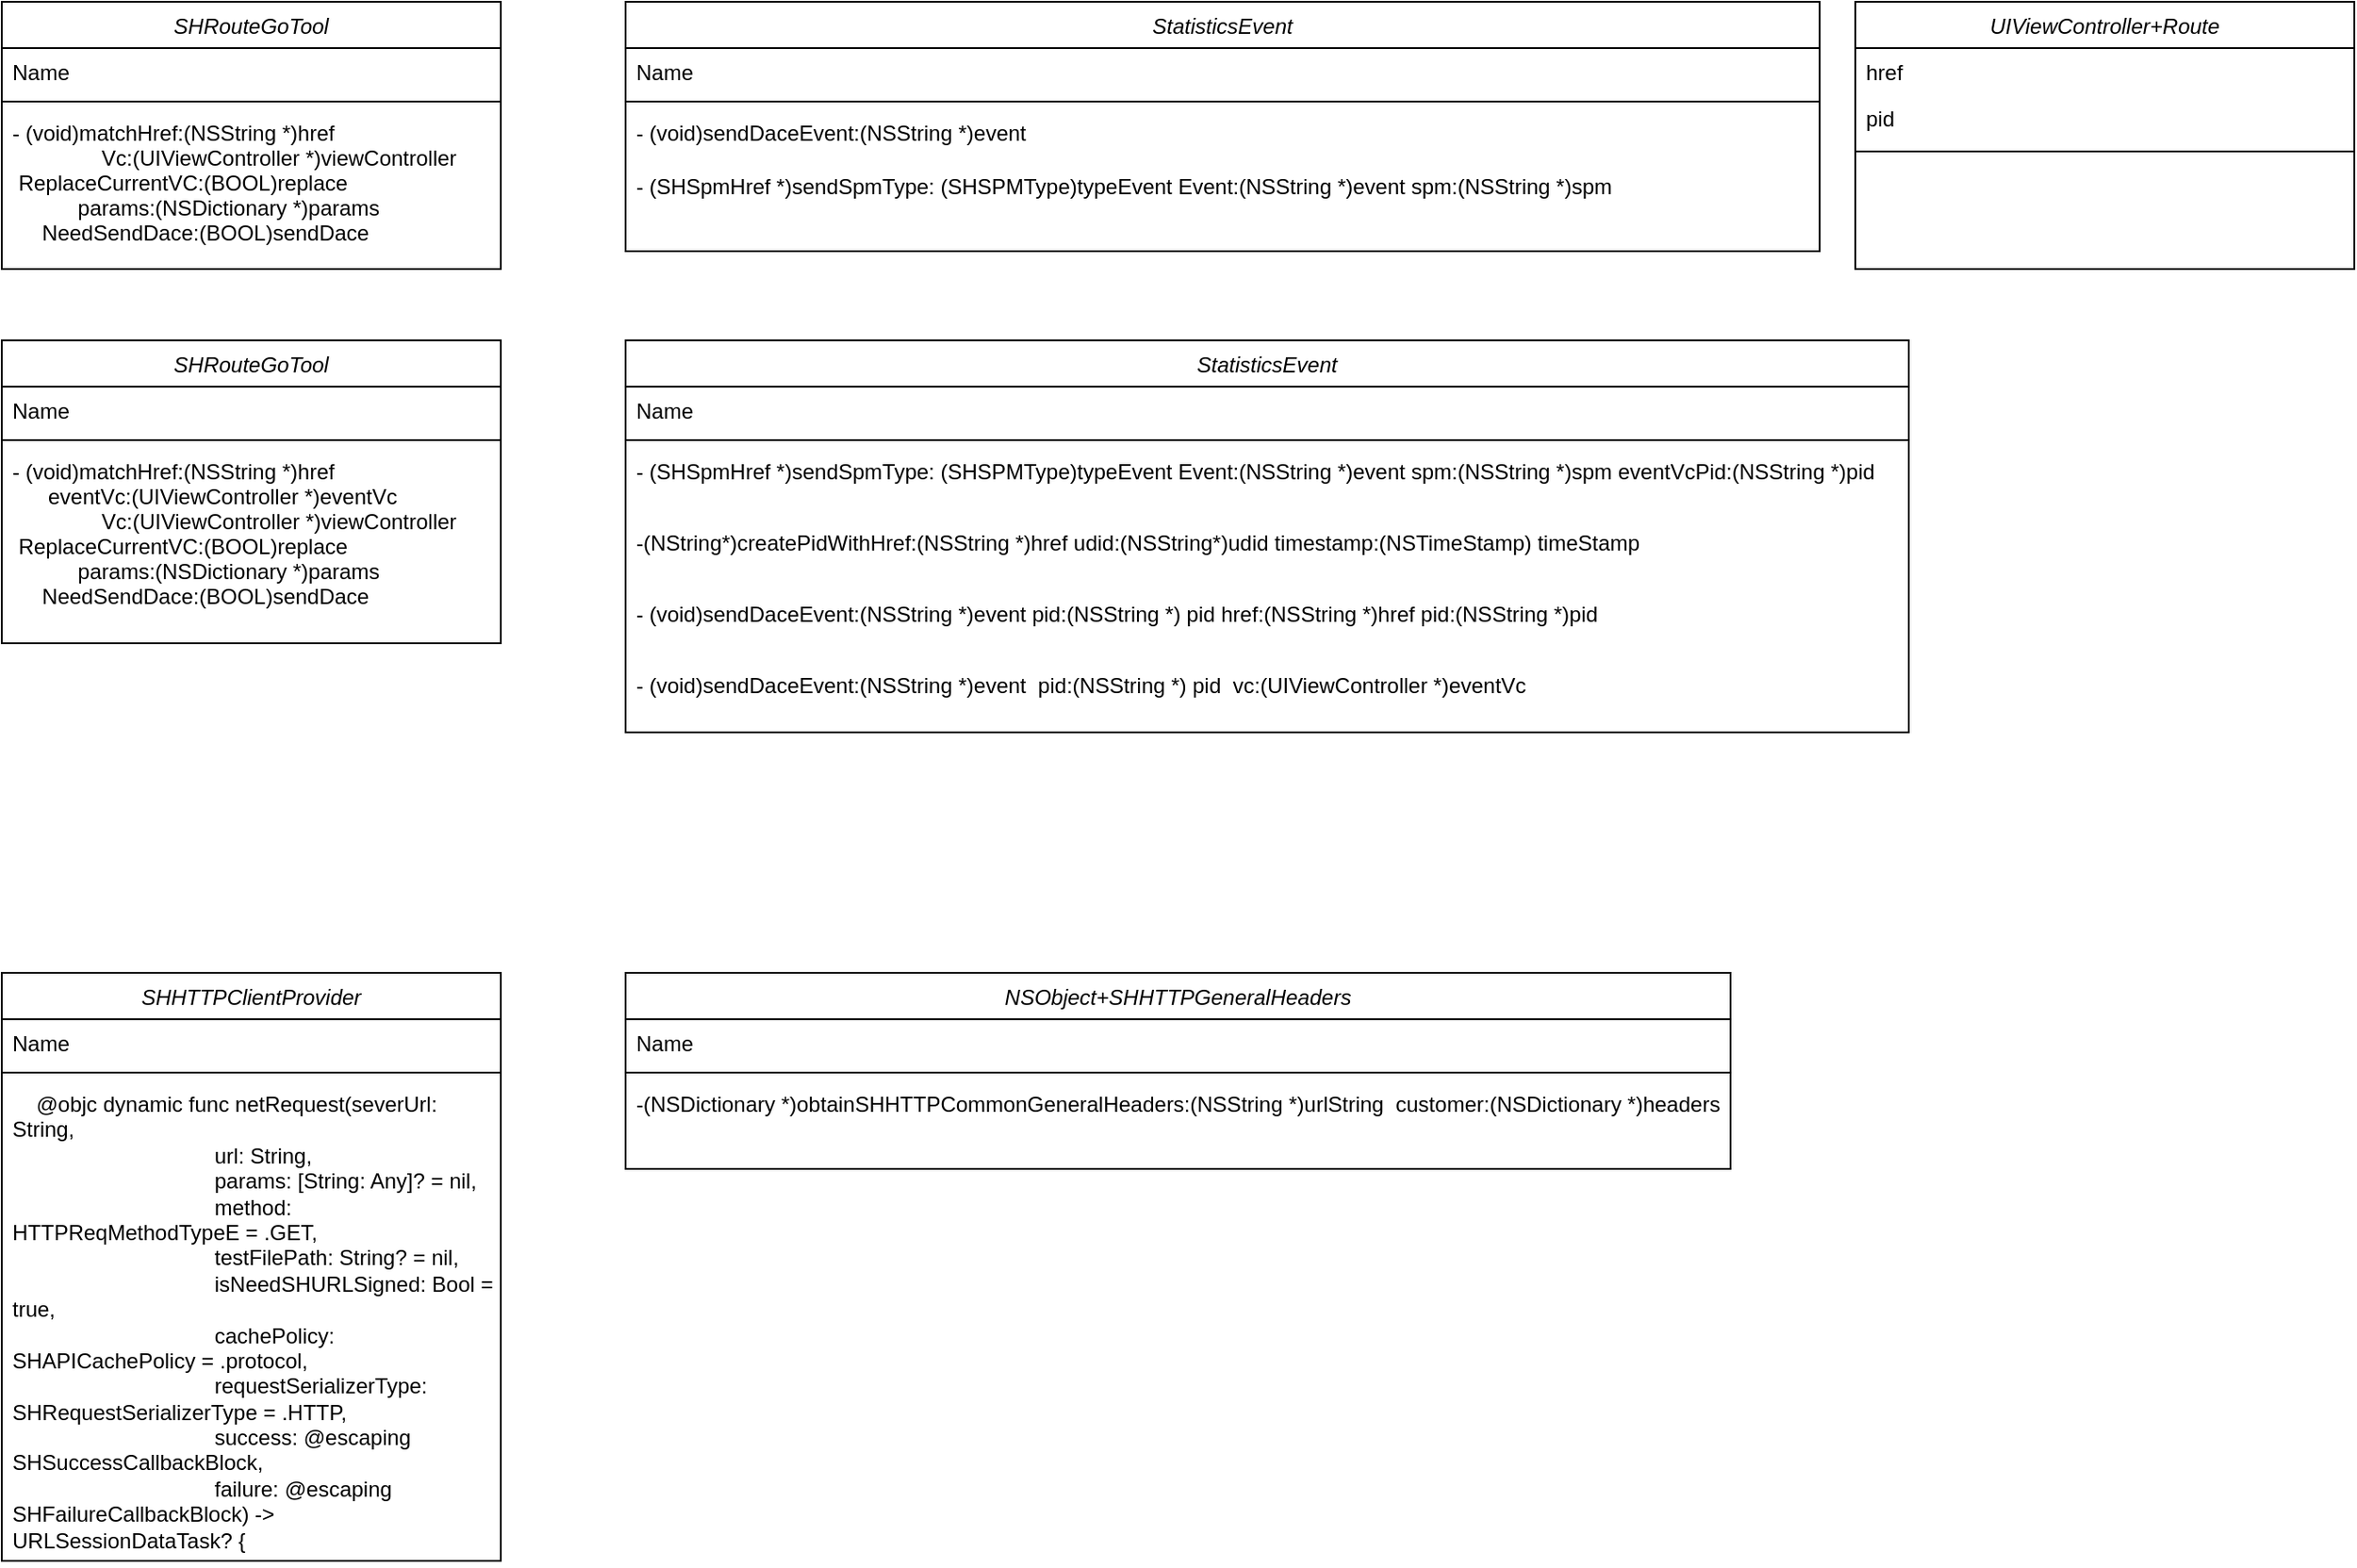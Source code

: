 <mxfile version="13.5.5" type="github">
  <diagram id="C5RBs43oDa-KdzZeNtuy" name="Page-1">
    <mxGraphModel dx="1426" dy="771" grid="1" gridSize="10" guides="1" tooltips="1" connect="1" arrows="1" fold="1" page="1" pageScale="1" pageWidth="827" pageHeight="1169" math="0" shadow="0">
      <root>
        <mxCell id="WIyWlLk6GJQsqaUBKTNV-0" />
        <mxCell id="WIyWlLk6GJQsqaUBKTNV-1" parent="WIyWlLk6GJQsqaUBKTNV-0" />
        <mxCell id="gozwhajtFq7ZaXICu-Ml-0" value="SHRouteGoTool" style="swimlane;fontStyle=2;align=center;verticalAlign=top;childLayout=stackLayout;horizontal=1;startSize=26;horizontalStack=0;resizeParent=1;resizeLast=0;collapsible=1;marginBottom=0;rounded=0;shadow=0;strokeWidth=1;" vertex="1" parent="WIyWlLk6GJQsqaUBKTNV-1">
          <mxGeometry x="40" y="40" width="280" height="150" as="geometry">
            <mxRectangle x="230" y="140" width="160" height="26" as="alternateBounds" />
          </mxGeometry>
        </mxCell>
        <mxCell id="gozwhajtFq7ZaXICu-Ml-1" value="Name" style="text;align=left;verticalAlign=top;spacingLeft=4;spacingRight=4;overflow=hidden;rotatable=0;points=[[0,0.5],[1,0.5]];portConstraint=eastwest;" vertex="1" parent="gozwhajtFq7ZaXICu-Ml-0">
          <mxGeometry y="26" width="280" height="26" as="geometry" />
        </mxCell>
        <mxCell id="gozwhajtFq7ZaXICu-Ml-4" value="" style="line;html=1;strokeWidth=1;align=left;verticalAlign=middle;spacingTop=-1;spacingLeft=3;spacingRight=3;rotatable=0;labelPosition=right;points=[];portConstraint=eastwest;" vertex="1" parent="gozwhajtFq7ZaXICu-Ml-0">
          <mxGeometry y="52" width="280" height="8" as="geometry" />
        </mxCell>
        <mxCell id="gozwhajtFq7ZaXICu-Ml-5" value="- (void)matchHref:(NSString *)href&#xa;               Vc:(UIViewController *)viewController&#xa; ReplaceCurrentVC:(BOOL)replace&#xa;           params:(NSDictionary *)params&#xa;     NeedSendDace:(BOOL)sendDace" style="text;align=left;verticalAlign=top;spacingLeft=4;spacingRight=4;overflow=hidden;rotatable=0;points=[[0,0.5],[1,0.5]];portConstraint=eastwest;" vertex="1" parent="gozwhajtFq7ZaXICu-Ml-0">
          <mxGeometry y="60" width="280" height="84" as="geometry" />
        </mxCell>
        <mxCell id="gozwhajtFq7ZaXICu-Ml-6" value="StatisticsEvent" style="swimlane;fontStyle=2;align=center;verticalAlign=top;childLayout=stackLayout;horizontal=1;startSize=26;horizontalStack=0;resizeParent=1;resizeLast=0;collapsible=1;marginBottom=0;rounded=0;shadow=0;strokeWidth=1;" vertex="1" parent="WIyWlLk6GJQsqaUBKTNV-1">
          <mxGeometry x="390" y="40" width="670" height="140" as="geometry">
            <mxRectangle x="230" y="140" width="160" height="26" as="alternateBounds" />
          </mxGeometry>
        </mxCell>
        <mxCell id="gozwhajtFq7ZaXICu-Ml-7" value="Name" style="text;align=left;verticalAlign=top;spacingLeft=4;spacingRight=4;overflow=hidden;rotatable=0;points=[[0,0.5],[1,0.5]];portConstraint=eastwest;" vertex="1" parent="gozwhajtFq7ZaXICu-Ml-6">
          <mxGeometry y="26" width="670" height="26" as="geometry" />
        </mxCell>
        <mxCell id="gozwhajtFq7ZaXICu-Ml-8" value="" style="line;html=1;strokeWidth=1;align=left;verticalAlign=middle;spacingTop=-1;spacingLeft=3;spacingRight=3;rotatable=0;labelPosition=right;points=[];portConstraint=eastwest;" vertex="1" parent="gozwhajtFq7ZaXICu-Ml-6">
          <mxGeometry y="52" width="670" height="8" as="geometry" />
        </mxCell>
        <mxCell id="gozwhajtFq7ZaXICu-Ml-9" value="- (void)sendDaceEvent:(NSString *)event" style="text;align=left;verticalAlign=top;spacingLeft=4;spacingRight=4;overflow=hidden;rotatable=0;points=[[0,0.5],[1,0.5]];portConstraint=eastwest;" vertex="1" parent="gozwhajtFq7ZaXICu-Ml-6">
          <mxGeometry y="60" width="670" height="30" as="geometry" />
        </mxCell>
        <mxCell id="gozwhajtFq7ZaXICu-Ml-21" value="- (SHSpmHref *)sendSpmType: (SHSPMType)typeEvent Event:(NSString *)event spm:(NSString *)spm" style="text;align=left;verticalAlign=top;spacingLeft=4;spacingRight=4;overflow=hidden;rotatable=0;points=[[0,0.5],[1,0.5]];portConstraint=eastwest;whiteSpace=wrap;" vertex="1" parent="gozwhajtFq7ZaXICu-Ml-6">
          <mxGeometry y="90" width="670" height="40" as="geometry" />
        </mxCell>
        <mxCell id="gozwhajtFq7ZaXICu-Ml-26" value="StatisticsEvent" style="swimlane;fontStyle=2;align=center;verticalAlign=top;childLayout=stackLayout;horizontal=1;startSize=26;horizontalStack=0;resizeParent=1;resizeLast=0;collapsible=1;marginBottom=0;rounded=0;shadow=0;strokeWidth=1;" vertex="1" parent="WIyWlLk6GJQsqaUBKTNV-1">
          <mxGeometry x="390" y="230" width="720" height="220" as="geometry">
            <mxRectangle x="230" y="140" width="160" height="26" as="alternateBounds" />
          </mxGeometry>
        </mxCell>
        <mxCell id="gozwhajtFq7ZaXICu-Ml-27" value="Name" style="text;align=left;verticalAlign=top;spacingLeft=4;spacingRight=4;overflow=hidden;rotatable=0;points=[[0,0.5],[1,0.5]];portConstraint=eastwest;" vertex="1" parent="gozwhajtFq7ZaXICu-Ml-26">
          <mxGeometry y="26" width="720" height="26" as="geometry" />
        </mxCell>
        <mxCell id="gozwhajtFq7ZaXICu-Ml-28" value="" style="line;html=1;strokeWidth=1;align=left;verticalAlign=middle;spacingTop=-1;spacingLeft=3;spacingRight=3;rotatable=0;labelPosition=right;points=[];portConstraint=eastwest;" vertex="1" parent="gozwhajtFq7ZaXICu-Ml-26">
          <mxGeometry y="52" width="720" height="8" as="geometry" />
        </mxCell>
        <mxCell id="gozwhajtFq7ZaXICu-Ml-30" value="- (SHSpmHref *)sendSpmType: (SHSPMType)typeEvent Event:(NSString *)event spm:(NSString *)spm eventVcPid:(NSString *)pid" style="text;align=left;verticalAlign=top;spacingLeft=4;spacingRight=4;overflow=hidden;rotatable=0;points=[[0,0.5],[1,0.5]];portConstraint=eastwest;whiteSpace=wrap;" vertex="1" parent="gozwhajtFq7ZaXICu-Ml-26">
          <mxGeometry y="60" width="720" height="40" as="geometry" />
        </mxCell>
        <mxCell id="gozwhajtFq7ZaXICu-Ml-31" value="-(NString*)createPidWithHref:(NSString *)href udid:(NSString*)udid timestamp:(NSTimeStamp) timeStamp" style="text;align=left;verticalAlign=top;spacingLeft=4;spacingRight=4;overflow=hidden;rotatable=0;points=[[0,0.5],[1,0.5]];portConstraint=eastwest;whiteSpace=wrap;" vertex="1" parent="gozwhajtFq7ZaXICu-Ml-26">
          <mxGeometry y="100" width="720" height="40" as="geometry" />
        </mxCell>
        <mxCell id="gozwhajtFq7ZaXICu-Ml-34" value="- (void)sendDaceEvent:(NSString *)event pid:(NSString *) pid href:(NSString *)href pid:(NSString *)pid" style="text;align=left;verticalAlign=top;spacingLeft=4;spacingRight=4;overflow=hidden;rotatable=0;points=[[0,0.5],[1,0.5]];portConstraint=eastwest;" vertex="1" parent="gozwhajtFq7ZaXICu-Ml-26">
          <mxGeometry y="140" width="720" height="40" as="geometry" />
        </mxCell>
        <mxCell id="gozwhajtFq7ZaXICu-Ml-39" value="- (void)sendDaceEvent:(NSString *)event  pid:(NSString *) pid  vc:(UIViewController *)eventVc&#xa; " style="text;align=left;verticalAlign=top;spacingLeft=4;spacingRight=4;overflow=hidden;rotatable=0;points=[[0,0.5],[1,0.5]];portConstraint=eastwest;whiteSpace=wrap;" vertex="1" parent="gozwhajtFq7ZaXICu-Ml-26">
          <mxGeometry y="180" width="720" height="40" as="geometry" />
        </mxCell>
        <mxCell id="gozwhajtFq7ZaXICu-Ml-45" value="SHRouteGoTool" style="swimlane;fontStyle=2;align=center;verticalAlign=top;childLayout=stackLayout;horizontal=1;startSize=26;horizontalStack=0;resizeParent=1;resizeLast=0;collapsible=1;marginBottom=0;rounded=0;shadow=0;strokeWidth=1;" vertex="1" parent="WIyWlLk6GJQsqaUBKTNV-1">
          <mxGeometry x="40" y="230" width="280" height="170" as="geometry">
            <mxRectangle x="230" y="140" width="160" height="26" as="alternateBounds" />
          </mxGeometry>
        </mxCell>
        <mxCell id="gozwhajtFq7ZaXICu-Ml-46" value="Name" style="text;align=left;verticalAlign=top;spacingLeft=4;spacingRight=4;overflow=hidden;rotatable=0;points=[[0,0.5],[1,0.5]];portConstraint=eastwest;" vertex="1" parent="gozwhajtFq7ZaXICu-Ml-45">
          <mxGeometry y="26" width="280" height="26" as="geometry" />
        </mxCell>
        <mxCell id="gozwhajtFq7ZaXICu-Ml-47" value="" style="line;html=1;strokeWidth=1;align=left;verticalAlign=middle;spacingTop=-1;spacingLeft=3;spacingRight=3;rotatable=0;labelPosition=right;points=[];portConstraint=eastwest;" vertex="1" parent="gozwhajtFq7ZaXICu-Ml-45">
          <mxGeometry y="52" width="280" height="8" as="geometry" />
        </mxCell>
        <mxCell id="gozwhajtFq7ZaXICu-Ml-48" value="- (void)matchHref:(NSString *)href&#xa;      eventVc:(UIViewController *)eventVc&#xa;               Vc:(UIViewController *)viewController&#xa; ReplaceCurrentVC:(BOOL)replace&#xa;           params:(NSDictionary *)params&#xa;     NeedSendDace:(BOOL)sendDace" style="text;align=left;verticalAlign=top;spacingLeft=4;spacingRight=4;overflow=hidden;rotatable=0;points=[[0,0.5],[1,0.5]];portConstraint=eastwest;" vertex="1" parent="gozwhajtFq7ZaXICu-Ml-45">
          <mxGeometry y="60" width="280" height="110" as="geometry" />
        </mxCell>
        <mxCell id="gozwhajtFq7ZaXICu-Ml-10" value="UIViewController+Route" style="swimlane;fontStyle=2;align=center;verticalAlign=top;childLayout=stackLayout;horizontal=1;startSize=26;horizontalStack=0;resizeParent=1;resizeLast=0;collapsible=1;marginBottom=0;rounded=0;shadow=0;strokeWidth=1;" vertex="1" parent="WIyWlLk6GJQsqaUBKTNV-1">
          <mxGeometry x="1080" y="40" width="280" height="150" as="geometry">
            <mxRectangle x="230" y="140" width="160" height="26" as="alternateBounds" />
          </mxGeometry>
        </mxCell>
        <mxCell id="gozwhajtFq7ZaXICu-Ml-11" value="href&#xa;" style="text;align=left;verticalAlign=top;spacingLeft=4;spacingRight=4;overflow=hidden;rotatable=0;points=[[0,0.5],[1,0.5]];portConstraint=eastwest;" vertex="1" parent="gozwhajtFq7ZaXICu-Ml-10">
          <mxGeometry y="26" width="280" height="26" as="geometry" />
        </mxCell>
        <mxCell id="gozwhajtFq7ZaXICu-Ml-14" value="pid" style="text;align=left;verticalAlign=top;spacingLeft=4;spacingRight=4;overflow=hidden;rotatable=0;points=[[0,0.5],[1,0.5]];portConstraint=eastwest;" vertex="1" parent="gozwhajtFq7ZaXICu-Ml-10">
          <mxGeometry y="52" width="280" height="26" as="geometry" />
        </mxCell>
        <mxCell id="gozwhajtFq7ZaXICu-Ml-12" value="" style="line;html=1;strokeWidth=1;align=left;verticalAlign=middle;spacingTop=-1;spacingLeft=3;spacingRight=3;rotatable=0;labelPosition=right;points=[];portConstraint=eastwest;" vertex="1" parent="gozwhajtFq7ZaXICu-Ml-10">
          <mxGeometry y="78" width="280" height="12" as="geometry" />
        </mxCell>
        <mxCell id="gozwhajtFq7ZaXICu-Ml-41" value="NSObject+SHHTTPGeneralHeaders" style="swimlane;fontStyle=2;align=center;verticalAlign=top;childLayout=stackLayout;horizontal=1;startSize=26;horizontalStack=0;resizeParent=1;resizeLast=0;collapsible=1;marginBottom=0;rounded=0;shadow=0;strokeWidth=1;" vertex="1" parent="WIyWlLk6GJQsqaUBKTNV-1">
          <mxGeometry x="390" y="585" width="620" height="110" as="geometry">
            <mxRectangle x="230" y="140" width="160" height="26" as="alternateBounds" />
          </mxGeometry>
        </mxCell>
        <mxCell id="gozwhajtFq7ZaXICu-Ml-42" value="Name" style="text;align=left;verticalAlign=top;spacingLeft=4;spacingRight=4;overflow=hidden;rotatable=0;points=[[0,0.5],[1,0.5]];portConstraint=eastwest;" vertex="1" parent="gozwhajtFq7ZaXICu-Ml-41">
          <mxGeometry y="26" width="620" height="26" as="geometry" />
        </mxCell>
        <mxCell id="gozwhajtFq7ZaXICu-Ml-43" value="" style="line;html=1;strokeWidth=1;align=left;verticalAlign=middle;spacingTop=-1;spacingLeft=3;spacingRight=3;rotatable=0;labelPosition=right;points=[];portConstraint=eastwest;" vertex="1" parent="gozwhajtFq7ZaXICu-Ml-41">
          <mxGeometry y="52" width="620" height="8" as="geometry" />
        </mxCell>
        <mxCell id="gozwhajtFq7ZaXICu-Ml-44" value="-(NSDictionary *)obtainSHHTTPCommonGeneralHeaders:(NSString *)urlString  customer:(NSDictionary *)headers&#xa;" style="text;align=left;verticalAlign=top;spacingLeft=4;spacingRight=4;overflow=hidden;rotatable=0;points=[[0,0.5],[1,0.5]];portConstraint=eastwest;whiteSpace=wrap;" vertex="1" parent="gozwhajtFq7ZaXICu-Ml-41">
          <mxGeometry y="60" width="620" height="50" as="geometry" />
        </mxCell>
        <mxCell id="gozwhajtFq7ZaXICu-Ml-35" value="SHHTTPClientProvider" style="swimlane;fontStyle=2;align=center;verticalAlign=top;childLayout=stackLayout;horizontal=1;startSize=26;horizontalStack=0;resizeParent=1;resizeLast=0;collapsible=1;marginBottom=0;rounded=0;shadow=0;strokeWidth=1;" vertex="1" parent="WIyWlLk6GJQsqaUBKTNV-1">
          <mxGeometry x="40" y="585" width="280" height="330" as="geometry">
            <mxRectangle x="230" y="140" width="160" height="26" as="alternateBounds" />
          </mxGeometry>
        </mxCell>
        <mxCell id="gozwhajtFq7ZaXICu-Ml-36" value="Name" style="text;align=left;verticalAlign=top;spacingLeft=4;spacingRight=4;overflow=hidden;rotatable=0;points=[[0,0.5],[1,0.5]];portConstraint=eastwest;" vertex="1" parent="gozwhajtFq7ZaXICu-Ml-35">
          <mxGeometry y="26" width="280" height="26" as="geometry" />
        </mxCell>
        <mxCell id="gozwhajtFq7ZaXICu-Ml-37" value="" style="line;html=1;strokeWidth=1;align=left;verticalAlign=middle;spacingTop=-1;spacingLeft=3;spacingRight=3;rotatable=0;labelPosition=right;points=[];portConstraint=eastwest;" vertex="1" parent="gozwhajtFq7ZaXICu-Ml-35">
          <mxGeometry y="52" width="280" height="8" as="geometry" />
        </mxCell>
        <mxCell id="gozwhajtFq7ZaXICu-Ml-38" value="    @objc dynamic func netRequest(severUrl: String,&#xa;                                  url: String,&#xa;                                  params: [String: Any]? = nil,&#xa;                                  method: HTTPReqMethodTypeE = .GET,&#xa;                                  testFilePath: String? = nil,&#xa;                                  isNeedSHURLSigned: Bool = true,&#xa;                                  cachePolicy: SHAPICachePolicy = .protocol,&#xa;                                  requestSerializerType: SHRequestSerializerType = .HTTP,&#xa;                                  success: @escaping SHSuccessCallbackBlock,&#xa;                                  failure: @escaping SHFailureCallbackBlock) -&gt; URLSessionDataTask? {" style="text;align=left;verticalAlign=top;spacingLeft=4;spacingRight=4;overflow=hidden;rotatable=0;points=[[0,0.5],[1,0.5]];portConstraint=eastwest;whiteSpace=wrap;" vertex="1" parent="gozwhajtFq7ZaXICu-Ml-35">
          <mxGeometry y="60" width="280" height="270" as="geometry" />
        </mxCell>
      </root>
    </mxGraphModel>
  </diagram>
</mxfile>
